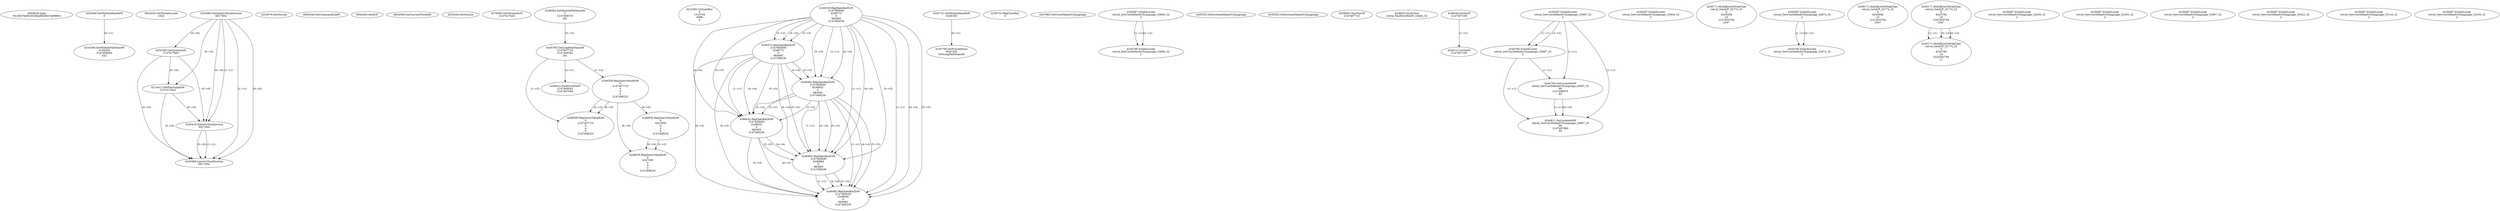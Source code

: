// Global SCDG with merge call
digraph {
	0 [label="6850628.main
001df479a85291fdde06b95e7a9f9804"]
	1 [label="4254480.GetModuleHandleW
0"]
	2 [label="6844434.SetThreadLocale
1024"]
	3 [label="4243965.InitializeCriticalSection
6917004"]
	4 [label="4243979.GetVersion
"]
	5 [label="4250188.GetSystemInfo
2147417660"]
	3 -> 5 [label="(0-->0)"]
	6 [label="6844540.GetCommandLineW
"]
	7 [label="4214413.GetStartupInfoW
2147417624"]
	3 -> 7 [label="(0-->0)"]
	5 -> 7 [label="(0-->0)"]
	8 [label="6844560.GetACP
"]
	9 [label="6844580.GetCurrentThreadId
"]
	10 [label="4250204.GetVersion
"]
	11 [label="4276690.GetVersionExW
2147417420"]
	12 [label="4243306.GetModuleFileNameW
4194304
2147408904
522"]
	1 -> 12 [label="(0-->1)"]
	13 [label="4248064.GetModuleFileNameW
0
2147408370
261"]
	14 [label="4215383.VirtualAlloc
0
1310704
4096
4"]
	15 [label="4246338.RegOpenKeyExW
2147483649
4246772
0
983065
2147408236"]
	16 [label="4246372.RegOpenKeyExW
2147483650
4246772
0
983065
2147408236"]
	15 -> 16 [label="(2-->2)"]
	15 -> 16 [label="(4-->4)"]
	15 -> 16 [label="(5-->5)"]
	17 [label="4246402.RegOpenKeyExW
2147483649
4246832
0
983065
2147408236"]
	15 -> 17 [label="(1-->1)"]
	15 -> 17 [label="(4-->4)"]
	16 -> 17 [label="(4-->4)"]
	15 -> 17 [label="(5-->5)"]
	16 -> 17 [label="(5-->5)"]
	18 [label="4245741.GetModuleHandleW
4246160"]
	19 [label="4245758.GetProcAddress
9441320
GetLongPathNameW"]
	18 -> 19 [label="(0-->1)"]
	20 [label="4245785.GetLongPathNameW
2147407710
2147406542
261"]
	13 -> 20 [label="(3-->3)"]
	21 [label="4246556.RegQueryValueExW
0
2147407710
0
0
0
2147408232"]
	20 -> 21 [label="(1-->2)"]
	22 [label="4246635.RegQueryValueExW
0
4247000
0
0
0
2147408232"]
	21 -> 22 [label="(6-->6)"]
	23 [label="4246722.RegCloseKey
0"]
	24 [label="4247883.GetUserDefaultUILanguage
"]
	25 [label="4245418.EnterCriticalSection
6917004"]
	3 -> 25 [label="(1-->1)"]
	3 -> 25 [label="(0-->0)"]
	5 -> 25 [label="(0-->0)"]
	7 -> 25 [label="(0-->0)"]
	26 [label="4245469.LeaveCriticalSection
6917004"]
	3 -> 26 [label="(1-->1)"]
	25 -> 26 [label="(1-->1)"]
	3 -> 26 [label="(0-->0)"]
	5 -> 26 [label="(0-->0)"]
	7 -> 26 [label="(0-->0)"]
	25 -> 26 [label="(0-->0)"]
	27 [label="4245487.IsValidLocale
retval_GetUserDefaultUILanguage_33694_32
2"]
	28 [label="4244766.IsValidLocale
retval_GetUserDefaultUILanguage_33694_32
2"]
	27 -> 28 [label="(1-->1)"]
	27 -> 28 [label="(2-->2)"]
	29 [label="4245525.GetSystemDefaultUILanguage
"]
	30 [label="4245552.GetSystemDefaultUILanguage
"]
	31 [label="4245683.CharNextW
2147407716"]
	32 [label="4246014.FindFirstFileW
2147406542
2147407064"]
	20 -> 32 [label="(2-->1)"]
	33 [label="4246032.FindClose
retval_FindFirstFileW_32840_32"]
	34 [label="4246044.lstrlenW
2147407108"]
	35 [label="4246113.lstrlenW
2147407108"]
	34 -> 35 [label="(1-->1)"]
	36 [label="4246599.RegQueryValueExW
0
2147407710
0
0
0
2147408232"]
	20 -> 36 [label="(1-->2)"]
	21 -> 36 [label="(2-->2)"]
	21 -> 36 [label="(6-->6)"]
	37 [label="4245487.IsValidLocale
retval_GetUserDefaultUILanguage_33687_32
2"]
	38 [label="4244766.IsValidLocale
retval_GetUserDefaultUILanguage_33687_32
2"]
	37 -> 38 [label="(1-->1)"]
	37 -> 38 [label="(2-->2)"]
	39 [label="4244794.GetLocaleInfoW
retval_GetUserDefaultUILanguage_33687_32
89
2147408070
85"]
	37 -> 39 [label="(1-->1)"]
	38 -> 39 [label="(1-->1)"]
	40 [label="4244811.GetLocaleInfoW
retval_GetUserDefaultUILanguage_33687_32
90
2147407900
85"]
	37 -> 40 [label="(1-->1)"]
	38 -> 40 [label="(1-->1)"]
	39 -> 40 [label="(1-->1)"]
	39 -> 40 [label="(4-->4)"]
	41 [label="4246432.RegOpenKeyExW
2147483650
4246832
0
983065
2147408236"]
	16 -> 41 [label="(1-->1)"]
	17 -> 41 [label="(2-->2)"]
	15 -> 41 [label="(4-->4)"]
	16 -> 41 [label="(4-->4)"]
	17 -> 41 [label="(4-->4)"]
	15 -> 41 [label="(5-->5)"]
	16 -> 41 [label="(5-->5)"]
	17 -> 41 [label="(5-->5)"]
	42 [label="4246462.RegOpenKeyExW
2147483649
4246884
0
983065
2147408236"]
	15 -> 42 [label="(1-->1)"]
	17 -> 42 [label="(1-->1)"]
	15 -> 42 [label="(4-->4)"]
	16 -> 42 [label="(4-->4)"]
	17 -> 42 [label="(4-->4)"]
	41 -> 42 [label="(4-->4)"]
	15 -> 42 [label="(5-->5)"]
	16 -> 42 [label="(5-->5)"]
	17 -> 42 [label="(5-->5)"]
	41 -> 42 [label="(5-->5)"]
	43 [label="4246492.RegOpenKeyExW
2147483649
4246936
0
983065
2147408236"]
	15 -> 43 [label="(1-->1)"]
	17 -> 43 [label="(1-->1)"]
	42 -> 43 [label="(1-->1)"]
	15 -> 43 [label="(4-->4)"]
	16 -> 43 [label="(4-->4)"]
	17 -> 43 [label="(4-->4)"]
	41 -> 43 [label="(4-->4)"]
	42 -> 43 [label="(4-->4)"]
	15 -> 43 [label="(5-->5)"]
	16 -> 43 [label="(5-->5)"]
	17 -> 43 [label="(5-->5)"]
	41 -> 43 [label="(5-->5)"]
	42 -> 43 [label="(5-->5)"]
	44 [label="4245487.IsValidLocale
retval_GetUserDefaultUILanguage_33604_32
2"]
	45 [label="4250171.MultiByteToWideChar
retval_GetACP_32774_32
0
4243508
10
2147403704
2047"]
	46 [label="4246676.RegQueryValueExW
0
4247000
0
0
0
2147408232"]
	22 -> 46 [label="(2-->2)"]
	21 -> 46 [label="(6-->6)"]
	22 -> 46 [label="(6-->6)"]
	47 [label="4245487.IsValidLocale
retval_GetUserDefaultUILanguage_32874_32
2"]
	48 [label="4250171.MultiByteToWideChar
retval_GetACP_32774_32
0
4243948
10
2147403704
2047"]
	49 [label="4244766.IsValidLocale
retval_GetUserDefaultUILanguage_32874_32
2"]
	47 -> 49 [label="(1-->1)"]
	47 -> 49 [label="(2-->2)"]
	50 [label="4250171.MultiByteToWideChar
retval_GetACP_32774_32
0
4243784
10
2147403704
2047"]
	51 [label="4250171.MultiByteToWideChar
retval_GetACP_32774_32
0
4243784
10
3224282764
11"]
	50 -> 51 [label="(1-->1)"]
	50 -> 51 [label="(3-->3)"]
	50 -> 51 [label="(4-->4)"]
	52 [label="4245487.IsValidLocale
retval_GetUserDefaultUILanguage_32939_32
2"]
	53 [label="4245487.IsValidLocale
retval_GetUserDefaultUILanguage_33293_32
2"]
	54 [label="4245487.IsValidLocale
retval_GetUserDefaultUILanguage_32997_32
2"]
	55 [label="4245487.IsValidLocale
retval_GetUserDefaultUILanguage_33422_32
2"]
	56 [label="4245487.IsValidLocale
retval_GetUserDefaultUILanguage_33116_32
2"]
	57 [label="4245487.IsValidLocale
retval_GetUserDefaultUILanguage_33259_32
2"]
}
